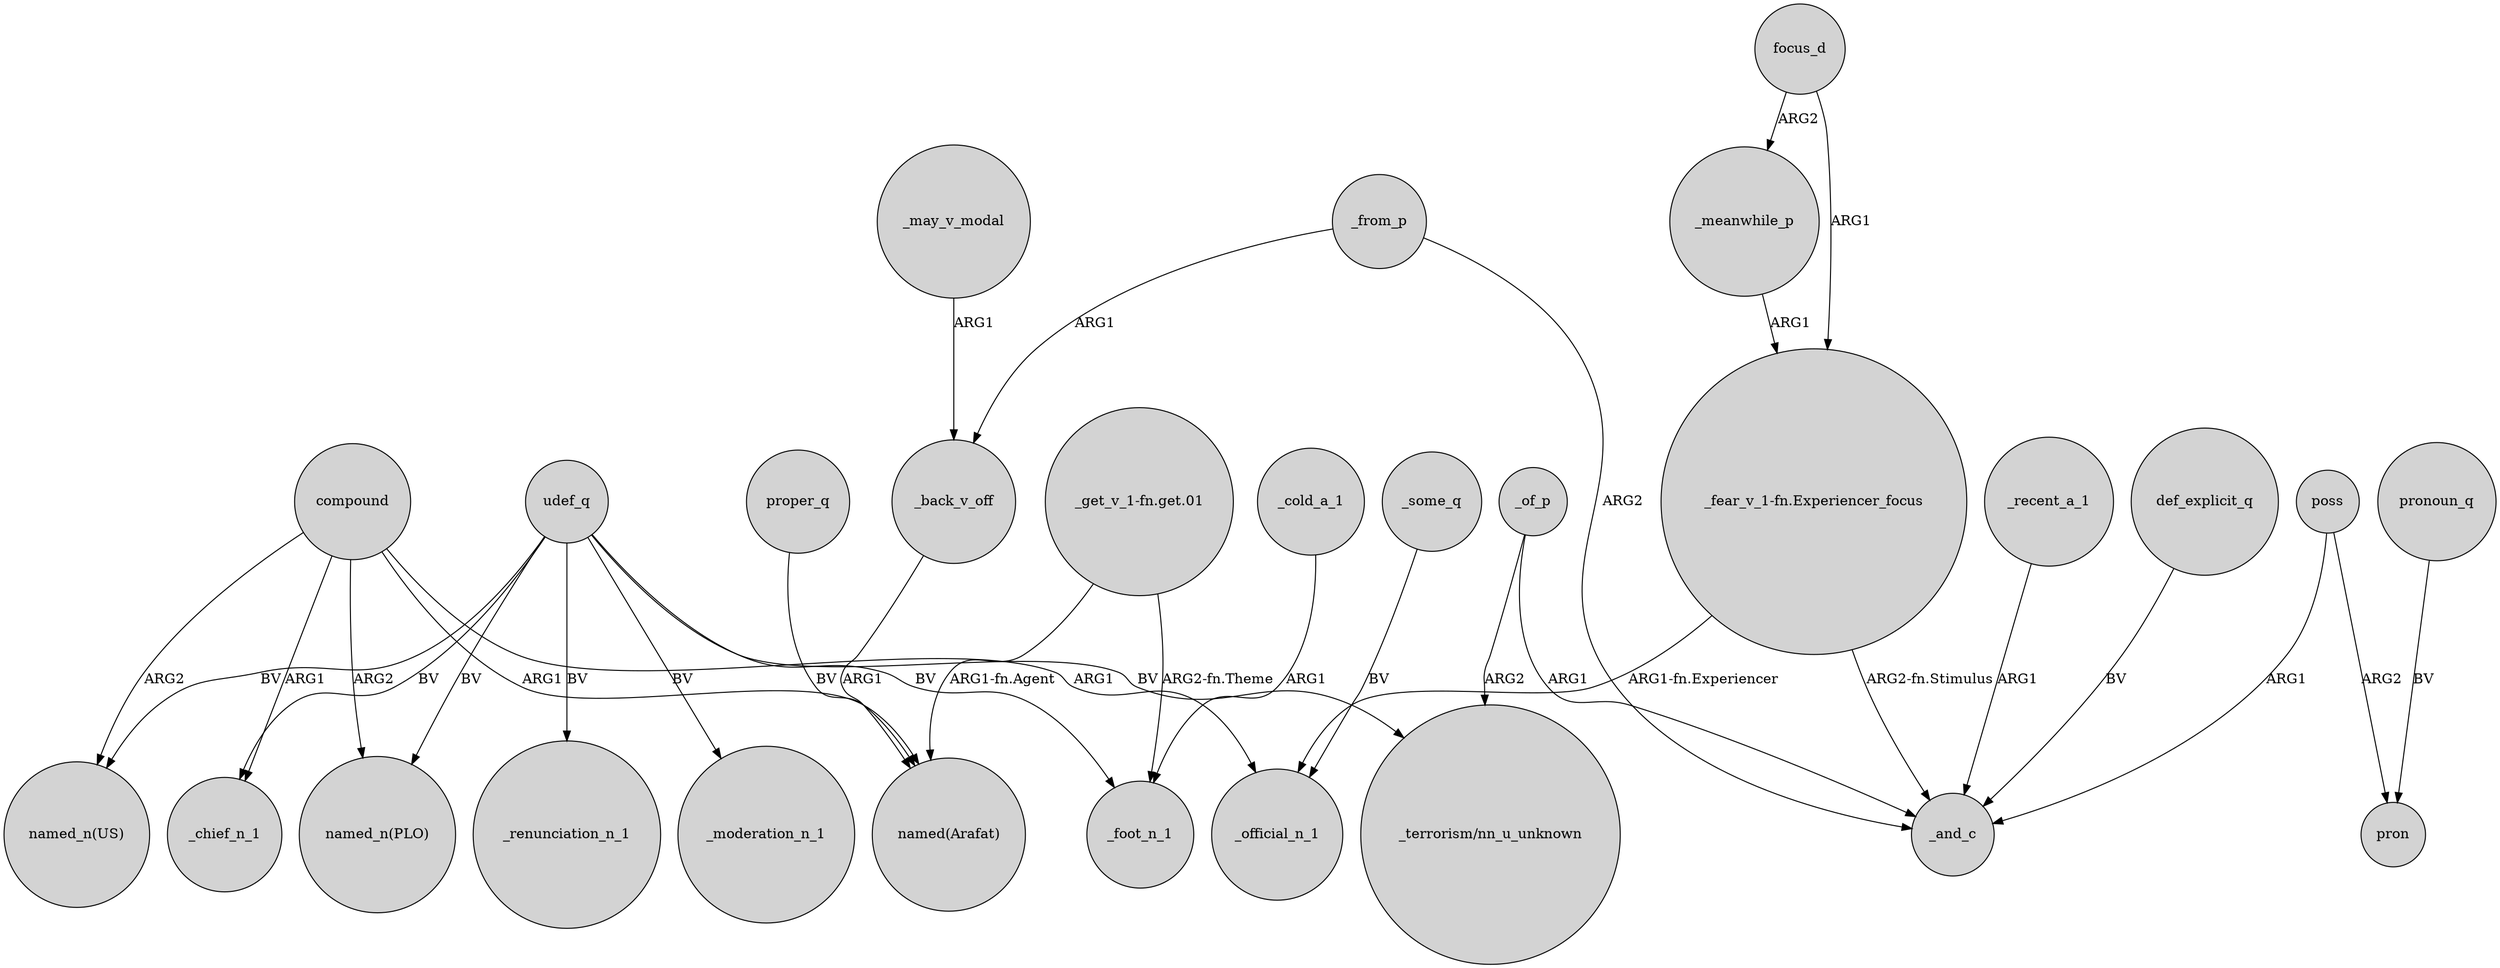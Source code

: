 digraph {
	node [shape=circle style=filled]
	udef_q -> _moderation_n_1 [label=BV]
	_from_p -> _back_v_off [label=ARG1]
	udef_q -> "named_n(US)" [label=BV]
	_cold_a_1 -> _foot_n_1 [label=ARG1]
	poss -> pron [label=ARG2]
	poss -> _and_c [label=ARG1]
	compound -> _chief_n_1 [label=ARG1]
	"_get_v_1-fn.get.01" -> "named(Arafat)" [label="ARG1-fn.Agent"]
	def_explicit_q -> _and_c [label=BV]
	_some_q -> _official_n_1 [label=BV]
	"_fear_v_1-fn.Experiencer_focus" -> _official_n_1 [label="ARG1-fn.Experiencer"]
	udef_q -> "_terrorism/nn_u_unknown" [label=BV]
	_meanwhile_p -> "_fear_v_1-fn.Experiencer_focus" [label=ARG1]
	compound -> "named_n(US)" [label=ARG2]
	_recent_a_1 -> _and_c [label=ARG1]
	compound -> "named(Arafat)" [label=ARG1]
	pronoun_q -> pron [label=BV]
	udef_q -> _foot_n_1 [label=BV]
	udef_q -> _chief_n_1 [label=BV]
	focus_d -> _meanwhile_p [label=ARG2]
	focus_d -> "_fear_v_1-fn.Experiencer_focus" [label=ARG1]
	_of_p -> "_terrorism/nn_u_unknown" [label=ARG2]
	_of_p -> _and_c [label=ARG1]
	"_get_v_1-fn.get.01" -> _foot_n_1 [label="ARG2-fn.Theme"]
	compound -> _official_n_1 [label=ARG1]
	proper_q -> "named(Arafat)" [label=BV]
	"_fear_v_1-fn.Experiencer_focus" -> _and_c [label="ARG2-fn.Stimulus"]
	udef_q -> "named_n(PLO)" [label=BV]
	_from_p -> _and_c [label=ARG2]
	_may_v_modal -> _back_v_off [label=ARG1]
	udef_q -> _renunciation_n_1 [label=BV]
	_back_v_off -> "named(Arafat)" [label=ARG1]
	compound -> "named_n(PLO)" [label=ARG2]
}
